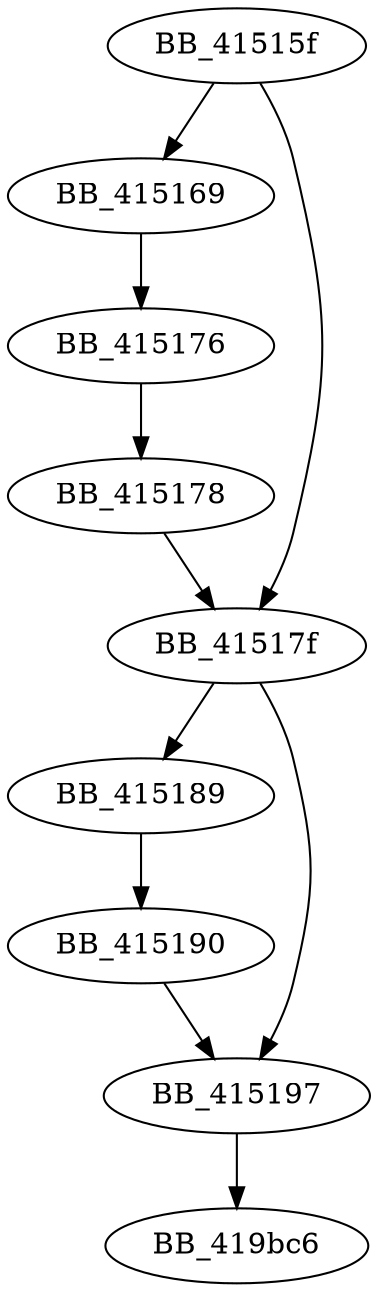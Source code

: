 DiGraph __mtterm{
BB_41515f->BB_415169
BB_41515f->BB_41517f
BB_415169->BB_415176
BB_415176->BB_415178
BB_415178->BB_41517f
BB_41517f->BB_415189
BB_41517f->BB_415197
BB_415189->BB_415190
BB_415190->BB_415197
BB_415197->BB_419bc6
}
